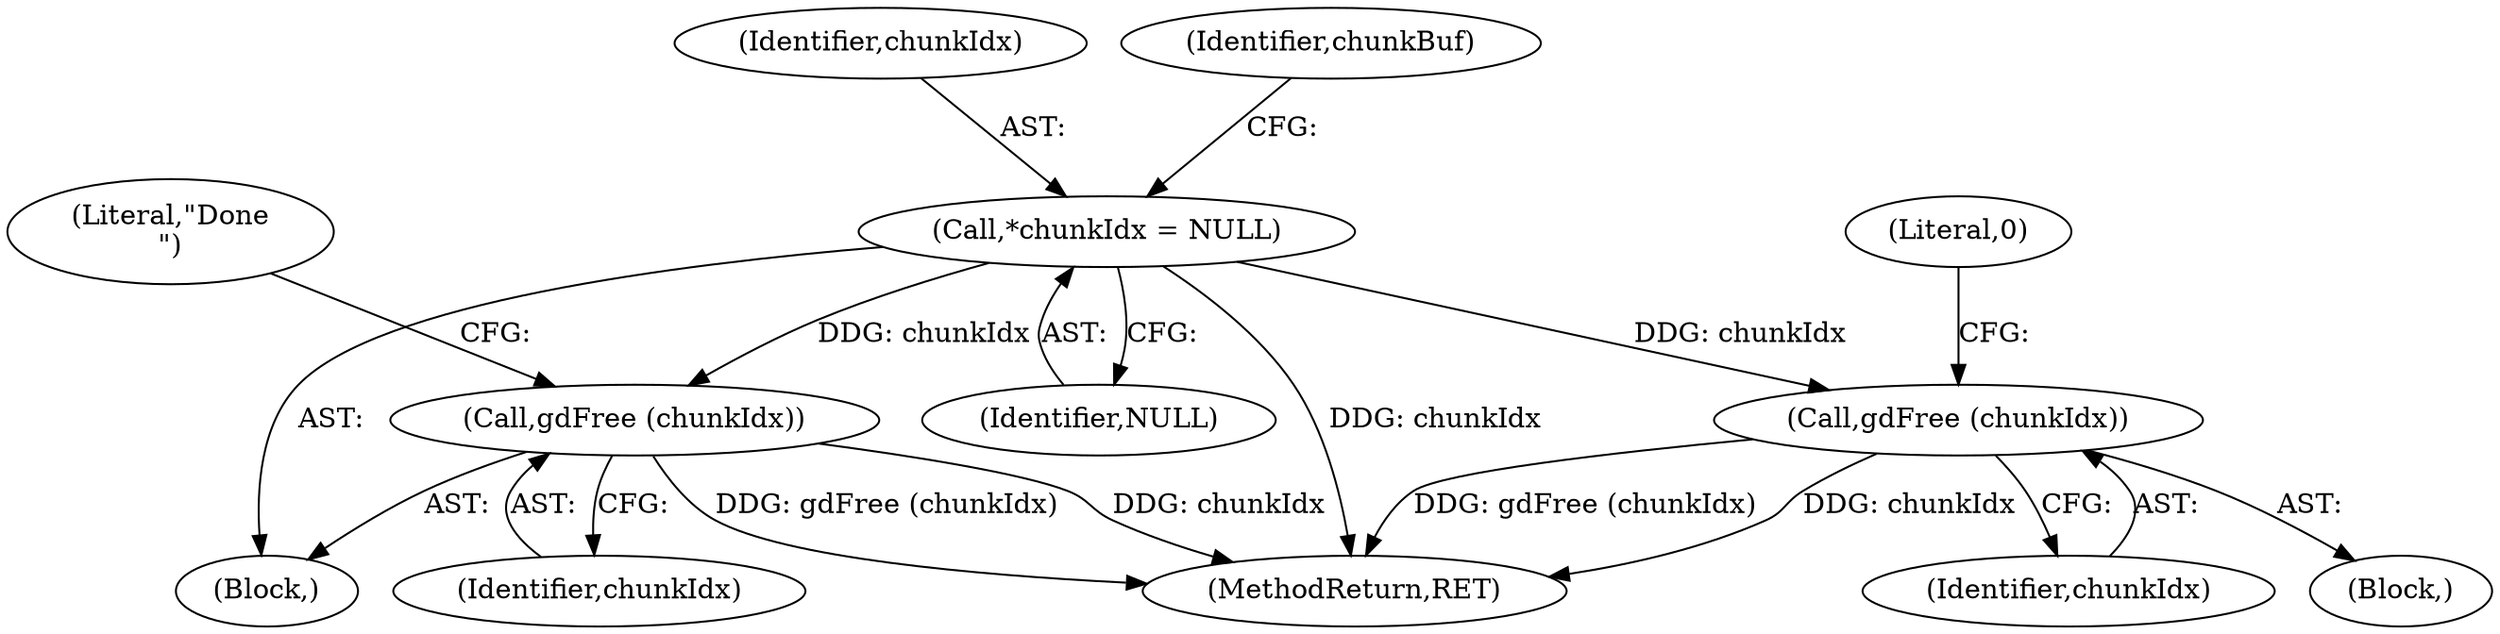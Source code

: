 digraph "0_libgd_fe9ed49dafa993e3af96b6a5a589efeea9bfb36f@pointer" {
"1000136" [label="(Call,*chunkIdx = NULL)"];
"1000542" [label="(Call,gdFree (chunkIdx))"];
"1000565" [label="(Call,gdFree (chunkIdx))"];
"1000136" [label="(Call,*chunkIdx = NULL)"];
"1000137" [label="(Identifier,chunkIdx)"];
"1000542" [label="(Call,gdFree (chunkIdx))"];
"1000565" [label="(Call,gdFree (chunkIdx))"];
"1000543" [label="(Identifier,chunkIdx)"];
"1000117" [label="(Block,)"];
"1000138" [label="(Identifier,NULL)"];
"1000568" [label="(Literal,0)"];
"1000546" [label="(Literal,\"Done\n\")"];
"1000566" [label="(Identifier,chunkIdx)"];
"1000141" [label="(Identifier,chunkBuf)"];
"1000569" [label="(MethodReturn,RET)"];
"1000564" [label="(Block,)"];
"1000136" -> "1000117"  [label="AST: "];
"1000136" -> "1000138"  [label="CFG: "];
"1000137" -> "1000136"  [label="AST: "];
"1000138" -> "1000136"  [label="AST: "];
"1000141" -> "1000136"  [label="CFG: "];
"1000136" -> "1000569"  [label="DDG: chunkIdx"];
"1000136" -> "1000542"  [label="DDG: chunkIdx"];
"1000136" -> "1000565"  [label="DDG: chunkIdx"];
"1000542" -> "1000117"  [label="AST: "];
"1000542" -> "1000543"  [label="CFG: "];
"1000543" -> "1000542"  [label="AST: "];
"1000546" -> "1000542"  [label="CFG: "];
"1000542" -> "1000569"  [label="DDG: chunkIdx"];
"1000542" -> "1000569"  [label="DDG: gdFree (chunkIdx)"];
"1000565" -> "1000564"  [label="AST: "];
"1000565" -> "1000566"  [label="CFG: "];
"1000566" -> "1000565"  [label="AST: "];
"1000568" -> "1000565"  [label="CFG: "];
"1000565" -> "1000569"  [label="DDG: chunkIdx"];
"1000565" -> "1000569"  [label="DDG: gdFree (chunkIdx)"];
}
